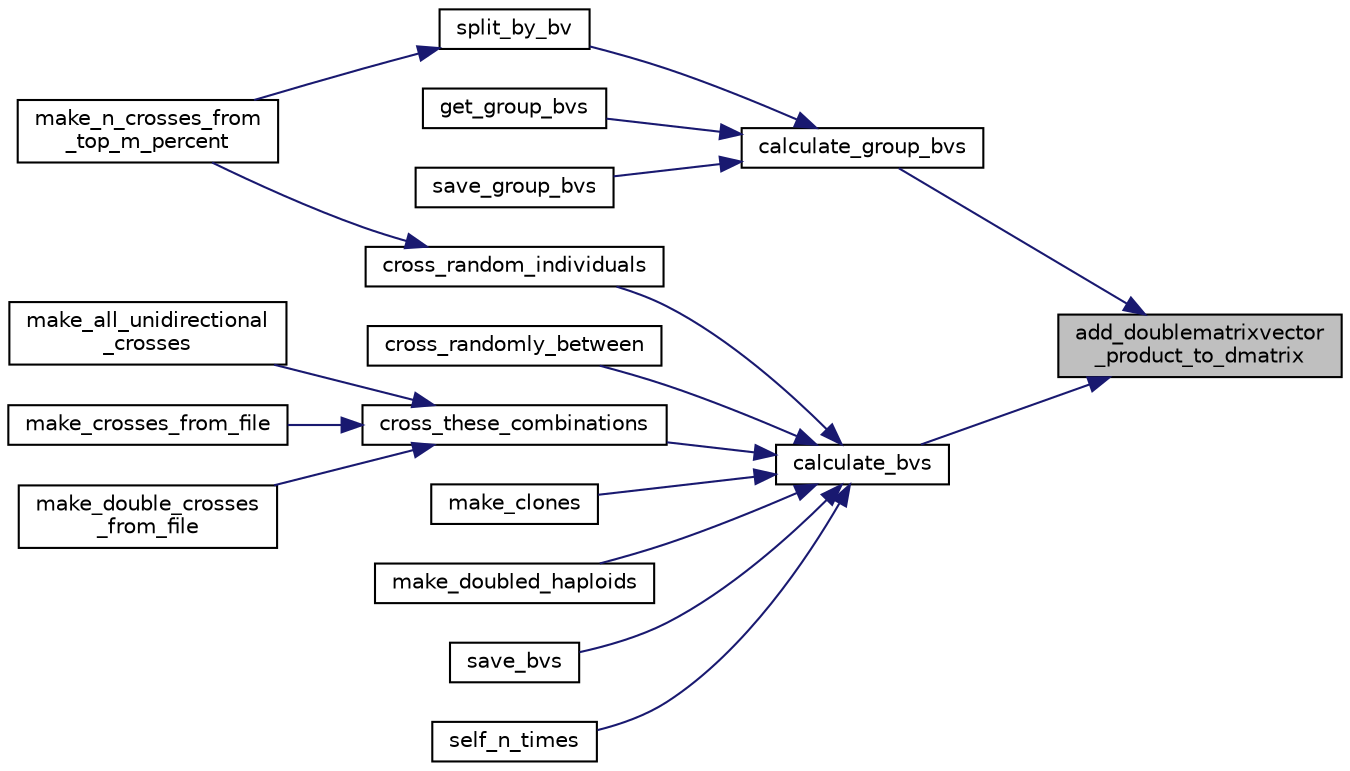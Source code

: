 digraph "add_doublematrixvector_product_to_dmatrix"
{
 // LATEX_PDF_SIZE
  edge [fontname="Helvetica",fontsize="10",labelfontname="Helvetica",labelfontsize="10"];
  node [fontname="Helvetica",fontsize="10",shape=record];
  rankdir="RL";
  Node1 [label="add_doublematrixvector\l_product_to_dmatrix",height=0.2,width=0.4,color="black", fillcolor="grey75", style="filled", fontcolor="black",tooltip="Multiply two sets of a DecimalMatrix and vector, and add both products to the first column of a provi..."];
  Node1 -> Node2 [dir="back",color="midnightblue",fontsize="10",style="solid",fontname="Helvetica"];
  Node2 [label="calculate_bvs",height=0.2,width=0.4,color="black", fillcolor="white", style="filled",URL="$group__calculators.html#gab5b177cf40a7e28276c460d60a3ecbb5",tooltip="Calculates the fitness metric/breeding value for each genotype in the AlleleMatrix,..."];
  Node2 -> Node3 [dir="back",color="midnightblue",fontsize="10",style="solid",fontname="Helvetica"];
  Node3 [label="cross_random_individuals",height=0.2,width=0.4,color="black", fillcolor="white", style="filled",URL="$group__crossers.html#gae66231fb141a76432d1211e2cf0baf25",tooltip="Performs random crosses among members of a group."];
  Node3 -> Node4 [dir="back",color="midnightblue",fontsize="10",style="solid",fontname="Helvetica"];
  Node4 [label="make_n_crosses_from\l_top_m_percent",height=0.2,width=0.4,color="black", fillcolor="white", style="filled",URL="$group__crossers.html#ga68aca99a41527b019316c8243e6fc7a7",tooltip="Find the top m percent of a group and perform random crosses between those top individuals."];
  Node2 -> Node5 [dir="back",color="midnightblue",fontsize="10",style="solid",fontname="Helvetica"];
  Node5 [label="cross_randomly_between",height=0.2,width=0.4,color="black", fillcolor="white", style="filled",URL="$group__crossers.html#ga3be2cb18d1c722b3a766a7a5663a8f0c",tooltip="Performs random crosses where the first parent comes from one group and the second from another."];
  Node2 -> Node6 [dir="back",color="midnightblue",fontsize="10",style="solid",fontname="Helvetica"];
  Node6 [label="cross_these_combinations",height=0.2,width=0.4,color="black", fillcolor="white", style="filled",URL="$group__crossers.html#gabb793988799d792dfe4007efdf988068",tooltip="Performs the crosses of pairs of parents whose ids are provided in an array."];
  Node6 -> Node7 [dir="back",color="midnightblue",fontsize="10",style="solid",fontname="Helvetica"];
  Node7 [label="make_all_unidirectional\l_crosses",height=0.2,width=0.4,color="black", fillcolor="white", style="filled",URL="$group__crossers.html#ga3f1b06b7aa35e6a05918e16d1deabeee",tooltip="Perform crosses between all pairs of parents in the group from_group and allocates the resulting offs..."];
  Node6 -> Node8 [dir="back",color="midnightblue",fontsize="10",style="solid",fontname="Helvetica"];
  Node8 [label="make_crosses_from_file",height=0.2,width=0.4,color="black", fillcolor="white", style="filled",URL="$group__crossers.html#ga3b67d38c13c7a8bef2d0fc91c0365177",tooltip="Perform crosses between pairs of parents identified by name in a file and allocate the resulting offs..."];
  Node6 -> Node9 [dir="back",color="midnightblue",fontsize="10",style="solid",fontname="Helvetica"];
  Node9 [label="make_double_crosses\l_from_file",height=0.2,width=0.4,color="black", fillcolor="white", style="filled",URL="$group__crossers.html#gaa7c90b4015e4abce750176c6d891cad2",tooltip="Perform crosses between previously-generated offspring of pairs of parents identified by name in a fi..."];
  Node2 -> Node10 [dir="back",color="midnightblue",fontsize="10",style="solid",fontname="Helvetica"];
  Node10 [label="make_clones",height=0.2,width=0.4,color="black", fillcolor="white", style="filled",URL="$group__crossers.html#gaa42e48ab06f9051e5ed6879409cbe2f4",tooltip="Creates an identical copy of each member of a group."];
  Node2 -> Node11 [dir="back",color="midnightblue",fontsize="10",style="solid",fontname="Helvetica"];
  Node11 [label="make_doubled_haploids",height=0.2,width=0.4,color="black", fillcolor="white", style="filled",URL="$group__crossers.html#gaf078d6bc1b5d4234a9b960e6132480aa",tooltip="Creates a doubled haploid from each member of a group."];
  Node2 -> Node12 [dir="back",color="midnightblue",fontsize="10",style="solid",fontname="Helvetica"];
  Node12 [label="save_bvs",height=0.2,width=0.4,color="black", fillcolor="white", style="filled",URL="$group__savers.html#ga6024d629560199d7c97d86bda15f55fc",tooltip="Print the breeding value of each genotype in the SimData to a file."];
  Node2 -> Node13 [dir="back",color="midnightblue",fontsize="10",style="solid",fontname="Helvetica"];
  Node13 [label="self_n_times",height=0.2,width=0.4,color="black", fillcolor="white", style="filled",URL="$group__crossers.html#gadf5beb682ac15fa5a0176e480adc9d91",tooltip="Selfs each member of a group for a certain number of generations."];
  Node1 -> Node14 [dir="back",color="midnightblue",fontsize="10",style="solid",fontname="Helvetica"];
  Node14 [label="calculate_group_bvs",height=0.2,width=0.4,color="black", fillcolor="white", style="filled",URL="$group__calculators.html#ga7f80905718ac87e9da1c30a2cec77ea6",tooltip="Calculates the fitness metric/breeding value for each genotype in the AlleleMatrix in a certain group..."];
  Node14 -> Node15 [dir="back",color="midnightblue",fontsize="10",style="solid",fontname="Helvetica"];
  Node15 [label="get_group_bvs",height=0.2,width=0.4,color="black", fillcolor="white", style="filled",URL="$group__getters.html#ga5588ab0e42298444cc56d81cbd07790c",tooltip="Gets the breeding values/breeding values/fitnesses of each member of the group."];
  Node14 -> Node16 [dir="back",color="midnightblue",fontsize="10",style="solid",fontname="Helvetica"];
  Node16 [label="save_group_bvs",height=0.2,width=0.4,color="black", fillcolor="white", style="filled",URL="$group__savers.html#ga0da46978e8e546af5eb3b2635902a82b",tooltip="Print the breeding value of each genotype in a group to a file."];
  Node14 -> Node17 [dir="back",color="midnightblue",fontsize="10",style="solid",fontname="Helvetica"];
  Node17 [label="split_by_bv",height=0.2,width=0.4,color="black", fillcolor="white", style="filled",URL="$group__calculators.html#gae34db60faf62b898d0572ea6c039b96a",tooltip="Takes the top_n individuals in the group with the best breeding values/fitnesses and puts them in a n..."];
  Node17 -> Node4 [dir="back",color="midnightblue",fontsize="10",style="solid",fontname="Helvetica"];
}
